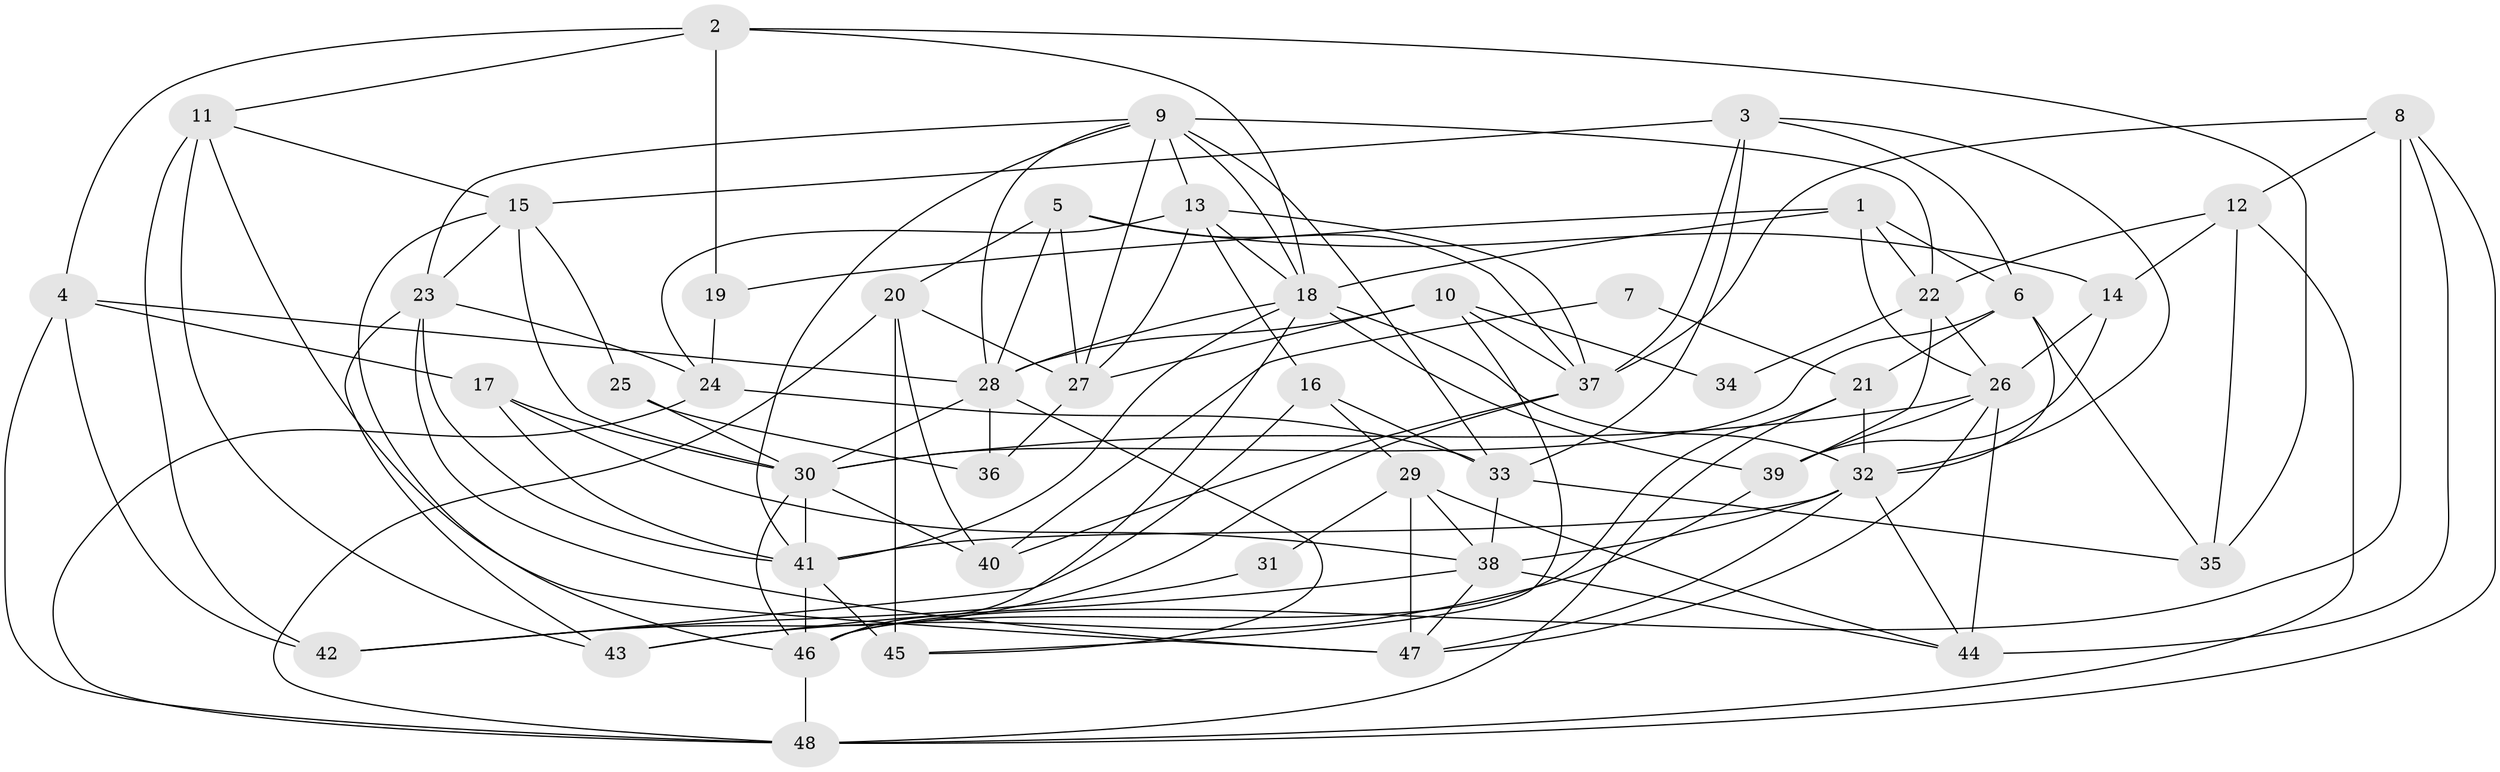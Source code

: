 // original degree distribution, {5: 0.17708333333333334, 3: 0.22916666666666666, 4: 0.2708333333333333, 6: 0.10416666666666667, 7: 0.03125, 2: 0.16666666666666666, 8: 0.020833333333333332}
// Generated by graph-tools (version 1.1) at 2025/01/03/09/25 03:01:59]
// undirected, 48 vertices, 128 edges
graph export_dot {
graph [start="1"]
  node [color=gray90,style=filled];
  1;
  2;
  3;
  4;
  5;
  6;
  7;
  8;
  9;
  10;
  11;
  12;
  13;
  14;
  15;
  16;
  17;
  18;
  19;
  20;
  21;
  22;
  23;
  24;
  25;
  26;
  27;
  28;
  29;
  30;
  31;
  32;
  33;
  34;
  35;
  36;
  37;
  38;
  39;
  40;
  41;
  42;
  43;
  44;
  45;
  46;
  47;
  48;
  1 -- 6 [weight=1.0];
  1 -- 18 [weight=1.0];
  1 -- 19 [weight=1.0];
  1 -- 22 [weight=2.0];
  1 -- 26 [weight=1.0];
  2 -- 4 [weight=1.0];
  2 -- 11 [weight=1.0];
  2 -- 18 [weight=1.0];
  2 -- 19 [weight=1.0];
  2 -- 35 [weight=1.0];
  3 -- 6 [weight=1.0];
  3 -- 15 [weight=1.0];
  3 -- 32 [weight=1.0];
  3 -- 33 [weight=1.0];
  3 -- 37 [weight=1.0];
  4 -- 17 [weight=1.0];
  4 -- 28 [weight=1.0];
  4 -- 42 [weight=1.0];
  4 -- 48 [weight=1.0];
  5 -- 14 [weight=1.0];
  5 -- 20 [weight=1.0];
  5 -- 27 [weight=1.0];
  5 -- 28 [weight=1.0];
  5 -- 37 [weight=1.0];
  6 -- 21 [weight=1.0];
  6 -- 30 [weight=1.0];
  6 -- 32 [weight=1.0];
  6 -- 35 [weight=1.0];
  7 -- 21 [weight=1.0];
  7 -- 40 [weight=1.0];
  8 -- 12 [weight=1.0];
  8 -- 37 [weight=2.0];
  8 -- 44 [weight=1.0];
  8 -- 46 [weight=2.0];
  8 -- 48 [weight=1.0];
  9 -- 13 [weight=1.0];
  9 -- 18 [weight=1.0];
  9 -- 22 [weight=1.0];
  9 -- 23 [weight=1.0];
  9 -- 27 [weight=1.0];
  9 -- 28 [weight=1.0];
  9 -- 33 [weight=1.0];
  9 -- 41 [weight=1.0];
  10 -- 27 [weight=1.0];
  10 -- 28 [weight=1.0];
  10 -- 34 [weight=2.0];
  10 -- 37 [weight=1.0];
  10 -- 45 [weight=1.0];
  11 -- 15 [weight=1.0];
  11 -- 42 [weight=2.0];
  11 -- 43 [weight=1.0];
  11 -- 47 [weight=1.0];
  12 -- 14 [weight=1.0];
  12 -- 22 [weight=1.0];
  12 -- 35 [weight=1.0];
  12 -- 48 [weight=1.0];
  13 -- 16 [weight=1.0];
  13 -- 18 [weight=1.0];
  13 -- 24 [weight=1.0];
  13 -- 27 [weight=1.0];
  13 -- 37 [weight=1.0];
  14 -- 26 [weight=1.0];
  14 -- 39 [weight=1.0];
  15 -- 23 [weight=1.0];
  15 -- 25 [weight=1.0];
  15 -- 30 [weight=1.0];
  15 -- 46 [weight=1.0];
  16 -- 29 [weight=1.0];
  16 -- 33 [weight=2.0];
  16 -- 42 [weight=1.0];
  17 -- 30 [weight=1.0];
  17 -- 38 [weight=1.0];
  17 -- 41 [weight=1.0];
  18 -- 28 [weight=1.0];
  18 -- 32 [weight=1.0];
  18 -- 39 [weight=2.0];
  18 -- 41 [weight=1.0];
  18 -- 46 [weight=1.0];
  19 -- 24 [weight=1.0];
  20 -- 27 [weight=1.0];
  20 -- 40 [weight=1.0];
  20 -- 45 [weight=2.0];
  20 -- 48 [weight=1.0];
  21 -- 32 [weight=2.0];
  21 -- 46 [weight=1.0];
  21 -- 48 [weight=1.0];
  22 -- 26 [weight=1.0];
  22 -- 34 [weight=1.0];
  22 -- 39 [weight=1.0];
  23 -- 24 [weight=1.0];
  23 -- 41 [weight=1.0];
  23 -- 43 [weight=1.0];
  23 -- 47 [weight=1.0];
  24 -- 33 [weight=1.0];
  24 -- 48 [weight=1.0];
  25 -- 30 [weight=1.0];
  25 -- 36 [weight=1.0];
  26 -- 30 [weight=2.0];
  26 -- 39 [weight=1.0];
  26 -- 44 [weight=1.0];
  26 -- 47 [weight=1.0];
  27 -- 36 [weight=1.0];
  28 -- 30 [weight=1.0];
  28 -- 36 [weight=1.0];
  28 -- 45 [weight=1.0];
  29 -- 31 [weight=1.0];
  29 -- 38 [weight=1.0];
  29 -- 44 [weight=1.0];
  29 -- 47 [weight=2.0];
  30 -- 40 [weight=1.0];
  30 -- 41 [weight=1.0];
  30 -- 46 [weight=1.0];
  31 -- 42 [weight=1.0];
  32 -- 38 [weight=1.0];
  32 -- 41 [weight=1.0];
  32 -- 44 [weight=1.0];
  32 -- 47 [weight=1.0];
  33 -- 35 [weight=1.0];
  33 -- 38 [weight=2.0];
  37 -- 40 [weight=1.0];
  37 -- 42 [weight=1.0];
  38 -- 43 [weight=1.0];
  38 -- 44 [weight=1.0];
  38 -- 47 [weight=1.0];
  39 -- 43 [weight=1.0];
  41 -- 45 [weight=1.0];
  41 -- 46 [weight=2.0];
  46 -- 48 [weight=1.0];
}

